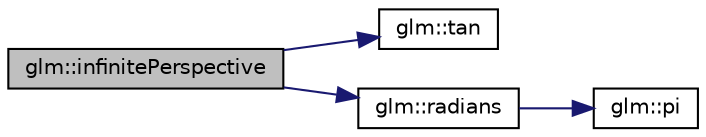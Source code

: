 digraph "glm::infinitePerspective"
{
  edge [fontname="Helvetica",fontsize="10",labelfontname="Helvetica",labelfontsize="10"];
  node [fontname="Helvetica",fontsize="10",shape=record];
  rankdir="LR";
  Node1 [label="glm::infinitePerspective",height=0.2,width=0.4,color="black", fillcolor="grey75", style="filled", fontcolor="black"];
  Node1 -> Node2 [color="midnightblue",fontsize="10",style="solid",fontname="Helvetica"];
  Node2 [label="glm::tan",height=0.2,width=0.4,color="black", fillcolor="white", style="filled",URL="$group__core__func__trigonometric.html#ga328aeb0de4f312dc3d200cb929715d44"];
  Node1 -> Node3 [color="midnightblue",fontsize="10",style="solid",fontname="Helvetica"];
  Node3 [label="glm::radians",height=0.2,width=0.4,color="black", fillcolor="white", style="filled",URL="$group__core__func__trigonometric.html#ga431d31cdb060059bc5b0696e212f1453"];
  Node3 -> Node4 [color="midnightblue",fontsize="10",style="solid",fontname="Helvetica"];
  Node4 [label="glm::pi",height=0.2,width=0.4,color="black", fillcolor="white", style="filled",URL="$group__gtc__constants.html#gae671930537266a9a650ccb4b88757692"];
}
